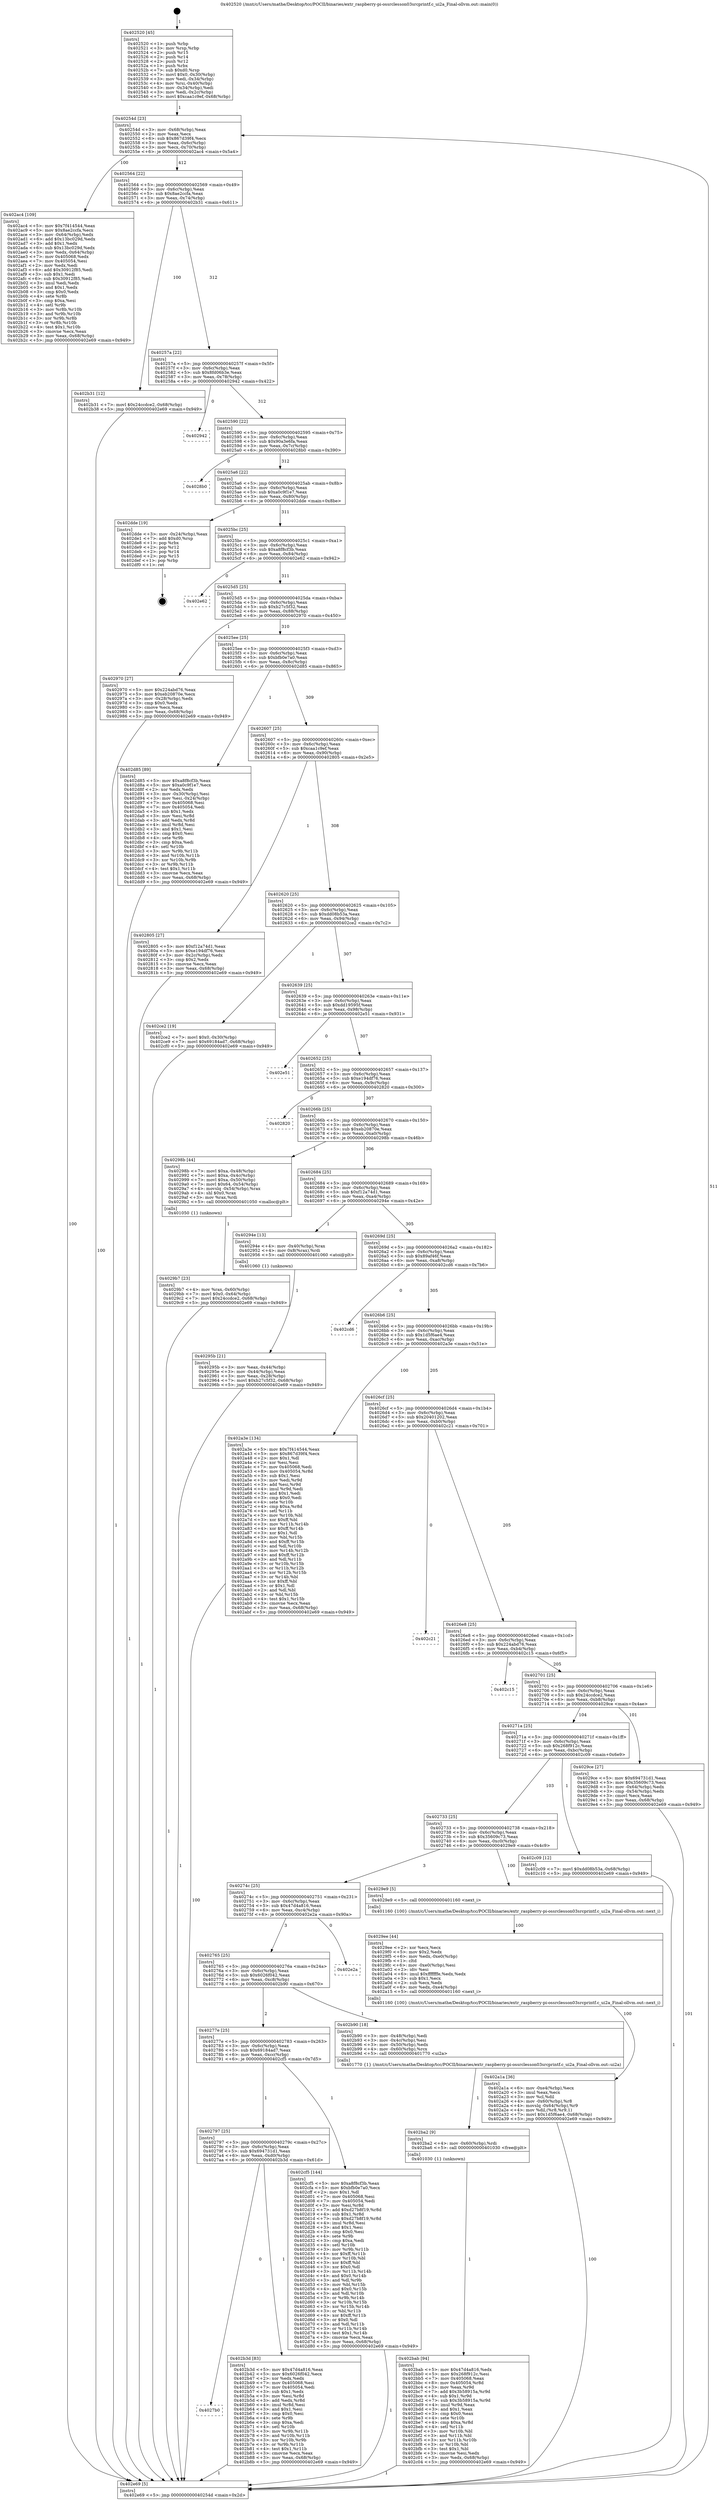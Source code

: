 digraph "0x402520" {
  label = "0x402520 (/mnt/c/Users/mathe/Desktop/tcc/POCII/binaries/extr_raspberry-pi-ossrclesson03srcprintf.c_ui2a_Final-ollvm.out::main(0))"
  labelloc = "t"
  node[shape=record]

  Entry [label="",width=0.3,height=0.3,shape=circle,fillcolor=black,style=filled]
  "0x40254d" [label="{
     0x40254d [23]\l
     | [instrs]\l
     &nbsp;&nbsp;0x40254d \<+3\>: mov -0x68(%rbp),%eax\l
     &nbsp;&nbsp;0x402550 \<+2\>: mov %eax,%ecx\l
     &nbsp;&nbsp;0x402552 \<+6\>: sub $0x867d39f4,%ecx\l
     &nbsp;&nbsp;0x402558 \<+3\>: mov %eax,-0x6c(%rbp)\l
     &nbsp;&nbsp;0x40255b \<+3\>: mov %ecx,-0x70(%rbp)\l
     &nbsp;&nbsp;0x40255e \<+6\>: je 0000000000402ac4 \<main+0x5a4\>\l
  }"]
  "0x402ac4" [label="{
     0x402ac4 [109]\l
     | [instrs]\l
     &nbsp;&nbsp;0x402ac4 \<+5\>: mov $0x7f414544,%eax\l
     &nbsp;&nbsp;0x402ac9 \<+5\>: mov $0x8ae2ccfa,%ecx\l
     &nbsp;&nbsp;0x402ace \<+3\>: mov -0x64(%rbp),%edx\l
     &nbsp;&nbsp;0x402ad1 \<+6\>: add $0x13bc029d,%edx\l
     &nbsp;&nbsp;0x402ad7 \<+3\>: add $0x1,%edx\l
     &nbsp;&nbsp;0x402ada \<+6\>: sub $0x13bc029d,%edx\l
     &nbsp;&nbsp;0x402ae0 \<+3\>: mov %edx,-0x64(%rbp)\l
     &nbsp;&nbsp;0x402ae3 \<+7\>: mov 0x405068,%edx\l
     &nbsp;&nbsp;0x402aea \<+7\>: mov 0x405054,%esi\l
     &nbsp;&nbsp;0x402af1 \<+2\>: mov %edx,%edi\l
     &nbsp;&nbsp;0x402af3 \<+6\>: add $0x30912f85,%edi\l
     &nbsp;&nbsp;0x402af9 \<+3\>: sub $0x1,%edi\l
     &nbsp;&nbsp;0x402afc \<+6\>: sub $0x30912f85,%edi\l
     &nbsp;&nbsp;0x402b02 \<+3\>: imul %edi,%edx\l
     &nbsp;&nbsp;0x402b05 \<+3\>: and $0x1,%edx\l
     &nbsp;&nbsp;0x402b08 \<+3\>: cmp $0x0,%edx\l
     &nbsp;&nbsp;0x402b0b \<+4\>: sete %r8b\l
     &nbsp;&nbsp;0x402b0f \<+3\>: cmp $0xa,%esi\l
     &nbsp;&nbsp;0x402b12 \<+4\>: setl %r9b\l
     &nbsp;&nbsp;0x402b16 \<+3\>: mov %r8b,%r10b\l
     &nbsp;&nbsp;0x402b19 \<+3\>: and %r9b,%r10b\l
     &nbsp;&nbsp;0x402b1c \<+3\>: xor %r9b,%r8b\l
     &nbsp;&nbsp;0x402b1f \<+3\>: or %r8b,%r10b\l
     &nbsp;&nbsp;0x402b22 \<+4\>: test $0x1,%r10b\l
     &nbsp;&nbsp;0x402b26 \<+3\>: cmovne %ecx,%eax\l
     &nbsp;&nbsp;0x402b29 \<+3\>: mov %eax,-0x68(%rbp)\l
     &nbsp;&nbsp;0x402b2c \<+5\>: jmp 0000000000402e69 \<main+0x949\>\l
  }"]
  "0x402564" [label="{
     0x402564 [22]\l
     | [instrs]\l
     &nbsp;&nbsp;0x402564 \<+5\>: jmp 0000000000402569 \<main+0x49\>\l
     &nbsp;&nbsp;0x402569 \<+3\>: mov -0x6c(%rbp),%eax\l
     &nbsp;&nbsp;0x40256c \<+5\>: sub $0x8ae2ccfa,%eax\l
     &nbsp;&nbsp;0x402571 \<+3\>: mov %eax,-0x74(%rbp)\l
     &nbsp;&nbsp;0x402574 \<+6\>: je 0000000000402b31 \<main+0x611\>\l
  }"]
  Exit [label="",width=0.3,height=0.3,shape=circle,fillcolor=black,style=filled,peripheries=2]
  "0x402b31" [label="{
     0x402b31 [12]\l
     | [instrs]\l
     &nbsp;&nbsp;0x402b31 \<+7\>: movl $0x24ccdce2,-0x68(%rbp)\l
     &nbsp;&nbsp;0x402b38 \<+5\>: jmp 0000000000402e69 \<main+0x949\>\l
  }"]
  "0x40257a" [label="{
     0x40257a [22]\l
     | [instrs]\l
     &nbsp;&nbsp;0x40257a \<+5\>: jmp 000000000040257f \<main+0x5f\>\l
     &nbsp;&nbsp;0x40257f \<+3\>: mov -0x6c(%rbp),%eax\l
     &nbsp;&nbsp;0x402582 \<+5\>: sub $0x8fd06b3e,%eax\l
     &nbsp;&nbsp;0x402587 \<+3\>: mov %eax,-0x78(%rbp)\l
     &nbsp;&nbsp;0x40258a \<+6\>: je 0000000000402942 \<main+0x422\>\l
  }"]
  "0x402bab" [label="{
     0x402bab [94]\l
     | [instrs]\l
     &nbsp;&nbsp;0x402bab \<+5\>: mov $0x47d4a816,%edx\l
     &nbsp;&nbsp;0x402bb0 \<+5\>: mov $0x268f912c,%esi\l
     &nbsp;&nbsp;0x402bb5 \<+7\>: mov 0x405068,%eax\l
     &nbsp;&nbsp;0x402bbc \<+8\>: mov 0x405054,%r8d\l
     &nbsp;&nbsp;0x402bc4 \<+3\>: mov %eax,%r9d\l
     &nbsp;&nbsp;0x402bc7 \<+7\>: add $0x3b58915a,%r9d\l
     &nbsp;&nbsp;0x402bce \<+4\>: sub $0x1,%r9d\l
     &nbsp;&nbsp;0x402bd2 \<+7\>: sub $0x3b58915a,%r9d\l
     &nbsp;&nbsp;0x402bd9 \<+4\>: imul %r9d,%eax\l
     &nbsp;&nbsp;0x402bdd \<+3\>: and $0x1,%eax\l
     &nbsp;&nbsp;0x402be0 \<+3\>: cmp $0x0,%eax\l
     &nbsp;&nbsp;0x402be3 \<+4\>: sete %r10b\l
     &nbsp;&nbsp;0x402be7 \<+4\>: cmp $0xa,%r8d\l
     &nbsp;&nbsp;0x402beb \<+4\>: setl %r11b\l
     &nbsp;&nbsp;0x402bef \<+3\>: mov %r10b,%bl\l
     &nbsp;&nbsp;0x402bf2 \<+3\>: and %r11b,%bl\l
     &nbsp;&nbsp;0x402bf5 \<+3\>: xor %r11b,%r10b\l
     &nbsp;&nbsp;0x402bf8 \<+3\>: or %r10b,%bl\l
     &nbsp;&nbsp;0x402bfb \<+3\>: test $0x1,%bl\l
     &nbsp;&nbsp;0x402bfe \<+3\>: cmovne %esi,%edx\l
     &nbsp;&nbsp;0x402c01 \<+3\>: mov %edx,-0x68(%rbp)\l
     &nbsp;&nbsp;0x402c04 \<+5\>: jmp 0000000000402e69 \<main+0x949\>\l
  }"]
  "0x402942" [label="{
     0x402942\l
  }", style=dashed]
  "0x402590" [label="{
     0x402590 [22]\l
     | [instrs]\l
     &nbsp;&nbsp;0x402590 \<+5\>: jmp 0000000000402595 \<main+0x75\>\l
     &nbsp;&nbsp;0x402595 \<+3\>: mov -0x6c(%rbp),%eax\l
     &nbsp;&nbsp;0x402598 \<+5\>: sub $0x90a3e6fa,%eax\l
     &nbsp;&nbsp;0x40259d \<+3\>: mov %eax,-0x7c(%rbp)\l
     &nbsp;&nbsp;0x4025a0 \<+6\>: je 00000000004028b0 \<main+0x390\>\l
  }"]
  "0x402ba2" [label="{
     0x402ba2 [9]\l
     | [instrs]\l
     &nbsp;&nbsp;0x402ba2 \<+4\>: mov -0x60(%rbp),%rdi\l
     &nbsp;&nbsp;0x402ba6 \<+5\>: call 0000000000401030 \<free@plt\>\l
     | [calls]\l
     &nbsp;&nbsp;0x401030 \{1\} (unknown)\l
  }"]
  "0x4028b0" [label="{
     0x4028b0\l
  }", style=dashed]
  "0x4025a6" [label="{
     0x4025a6 [22]\l
     | [instrs]\l
     &nbsp;&nbsp;0x4025a6 \<+5\>: jmp 00000000004025ab \<main+0x8b\>\l
     &nbsp;&nbsp;0x4025ab \<+3\>: mov -0x6c(%rbp),%eax\l
     &nbsp;&nbsp;0x4025ae \<+5\>: sub $0xa0c9f1e7,%eax\l
     &nbsp;&nbsp;0x4025b3 \<+3\>: mov %eax,-0x80(%rbp)\l
     &nbsp;&nbsp;0x4025b6 \<+6\>: je 0000000000402dde \<main+0x8be\>\l
  }"]
  "0x4027b0" [label="{
     0x4027b0\l
  }", style=dashed]
  "0x402dde" [label="{
     0x402dde [19]\l
     | [instrs]\l
     &nbsp;&nbsp;0x402dde \<+3\>: mov -0x24(%rbp),%eax\l
     &nbsp;&nbsp;0x402de1 \<+7\>: add $0xd0,%rsp\l
     &nbsp;&nbsp;0x402de8 \<+1\>: pop %rbx\l
     &nbsp;&nbsp;0x402de9 \<+2\>: pop %r12\l
     &nbsp;&nbsp;0x402deb \<+2\>: pop %r14\l
     &nbsp;&nbsp;0x402ded \<+2\>: pop %r15\l
     &nbsp;&nbsp;0x402def \<+1\>: pop %rbp\l
     &nbsp;&nbsp;0x402df0 \<+1\>: ret\l
  }"]
  "0x4025bc" [label="{
     0x4025bc [25]\l
     | [instrs]\l
     &nbsp;&nbsp;0x4025bc \<+5\>: jmp 00000000004025c1 \<main+0xa1\>\l
     &nbsp;&nbsp;0x4025c1 \<+3\>: mov -0x6c(%rbp),%eax\l
     &nbsp;&nbsp;0x4025c4 \<+5\>: sub $0xa8f8cf3b,%eax\l
     &nbsp;&nbsp;0x4025c9 \<+6\>: mov %eax,-0x84(%rbp)\l
     &nbsp;&nbsp;0x4025cf \<+6\>: je 0000000000402e62 \<main+0x942\>\l
  }"]
  "0x402b3d" [label="{
     0x402b3d [83]\l
     | [instrs]\l
     &nbsp;&nbsp;0x402b3d \<+5\>: mov $0x47d4a816,%eax\l
     &nbsp;&nbsp;0x402b42 \<+5\>: mov $0x6026f042,%ecx\l
     &nbsp;&nbsp;0x402b47 \<+2\>: xor %edx,%edx\l
     &nbsp;&nbsp;0x402b49 \<+7\>: mov 0x405068,%esi\l
     &nbsp;&nbsp;0x402b50 \<+7\>: mov 0x405054,%edi\l
     &nbsp;&nbsp;0x402b57 \<+3\>: sub $0x1,%edx\l
     &nbsp;&nbsp;0x402b5a \<+3\>: mov %esi,%r8d\l
     &nbsp;&nbsp;0x402b5d \<+3\>: add %edx,%r8d\l
     &nbsp;&nbsp;0x402b60 \<+4\>: imul %r8d,%esi\l
     &nbsp;&nbsp;0x402b64 \<+3\>: and $0x1,%esi\l
     &nbsp;&nbsp;0x402b67 \<+3\>: cmp $0x0,%esi\l
     &nbsp;&nbsp;0x402b6a \<+4\>: sete %r9b\l
     &nbsp;&nbsp;0x402b6e \<+3\>: cmp $0xa,%edi\l
     &nbsp;&nbsp;0x402b71 \<+4\>: setl %r10b\l
     &nbsp;&nbsp;0x402b75 \<+3\>: mov %r9b,%r11b\l
     &nbsp;&nbsp;0x402b78 \<+3\>: and %r10b,%r11b\l
     &nbsp;&nbsp;0x402b7b \<+3\>: xor %r10b,%r9b\l
     &nbsp;&nbsp;0x402b7e \<+3\>: or %r9b,%r11b\l
     &nbsp;&nbsp;0x402b81 \<+4\>: test $0x1,%r11b\l
     &nbsp;&nbsp;0x402b85 \<+3\>: cmovne %ecx,%eax\l
     &nbsp;&nbsp;0x402b88 \<+3\>: mov %eax,-0x68(%rbp)\l
     &nbsp;&nbsp;0x402b8b \<+5\>: jmp 0000000000402e69 \<main+0x949\>\l
  }"]
  "0x402e62" [label="{
     0x402e62\l
  }", style=dashed]
  "0x4025d5" [label="{
     0x4025d5 [25]\l
     | [instrs]\l
     &nbsp;&nbsp;0x4025d5 \<+5\>: jmp 00000000004025da \<main+0xba\>\l
     &nbsp;&nbsp;0x4025da \<+3\>: mov -0x6c(%rbp),%eax\l
     &nbsp;&nbsp;0x4025dd \<+5\>: sub $0xb27c5f32,%eax\l
     &nbsp;&nbsp;0x4025e2 \<+6\>: mov %eax,-0x88(%rbp)\l
     &nbsp;&nbsp;0x4025e8 \<+6\>: je 0000000000402970 \<main+0x450\>\l
  }"]
  "0x402797" [label="{
     0x402797 [25]\l
     | [instrs]\l
     &nbsp;&nbsp;0x402797 \<+5\>: jmp 000000000040279c \<main+0x27c\>\l
     &nbsp;&nbsp;0x40279c \<+3\>: mov -0x6c(%rbp),%eax\l
     &nbsp;&nbsp;0x40279f \<+5\>: sub $0x694731d1,%eax\l
     &nbsp;&nbsp;0x4027a4 \<+6\>: mov %eax,-0xd0(%rbp)\l
     &nbsp;&nbsp;0x4027aa \<+6\>: je 0000000000402b3d \<main+0x61d\>\l
  }"]
  "0x402970" [label="{
     0x402970 [27]\l
     | [instrs]\l
     &nbsp;&nbsp;0x402970 \<+5\>: mov $0x224abd76,%eax\l
     &nbsp;&nbsp;0x402975 \<+5\>: mov $0xeb20870e,%ecx\l
     &nbsp;&nbsp;0x40297a \<+3\>: mov -0x28(%rbp),%edx\l
     &nbsp;&nbsp;0x40297d \<+3\>: cmp $0x0,%edx\l
     &nbsp;&nbsp;0x402980 \<+3\>: cmove %ecx,%eax\l
     &nbsp;&nbsp;0x402983 \<+3\>: mov %eax,-0x68(%rbp)\l
     &nbsp;&nbsp;0x402986 \<+5\>: jmp 0000000000402e69 \<main+0x949\>\l
  }"]
  "0x4025ee" [label="{
     0x4025ee [25]\l
     | [instrs]\l
     &nbsp;&nbsp;0x4025ee \<+5\>: jmp 00000000004025f3 \<main+0xd3\>\l
     &nbsp;&nbsp;0x4025f3 \<+3\>: mov -0x6c(%rbp),%eax\l
     &nbsp;&nbsp;0x4025f6 \<+5\>: sub $0xbfb0e7a0,%eax\l
     &nbsp;&nbsp;0x4025fb \<+6\>: mov %eax,-0x8c(%rbp)\l
     &nbsp;&nbsp;0x402601 \<+6\>: je 0000000000402d85 \<main+0x865\>\l
  }"]
  "0x402cf5" [label="{
     0x402cf5 [144]\l
     | [instrs]\l
     &nbsp;&nbsp;0x402cf5 \<+5\>: mov $0xa8f8cf3b,%eax\l
     &nbsp;&nbsp;0x402cfa \<+5\>: mov $0xbfb0e7a0,%ecx\l
     &nbsp;&nbsp;0x402cff \<+2\>: mov $0x1,%dl\l
     &nbsp;&nbsp;0x402d01 \<+7\>: mov 0x405068,%esi\l
     &nbsp;&nbsp;0x402d08 \<+7\>: mov 0x405054,%edi\l
     &nbsp;&nbsp;0x402d0f \<+3\>: mov %esi,%r8d\l
     &nbsp;&nbsp;0x402d12 \<+7\>: add $0xd27b8f19,%r8d\l
     &nbsp;&nbsp;0x402d19 \<+4\>: sub $0x1,%r8d\l
     &nbsp;&nbsp;0x402d1d \<+7\>: sub $0xd27b8f19,%r8d\l
     &nbsp;&nbsp;0x402d24 \<+4\>: imul %r8d,%esi\l
     &nbsp;&nbsp;0x402d28 \<+3\>: and $0x1,%esi\l
     &nbsp;&nbsp;0x402d2b \<+3\>: cmp $0x0,%esi\l
     &nbsp;&nbsp;0x402d2e \<+4\>: sete %r9b\l
     &nbsp;&nbsp;0x402d32 \<+3\>: cmp $0xa,%edi\l
     &nbsp;&nbsp;0x402d35 \<+4\>: setl %r10b\l
     &nbsp;&nbsp;0x402d39 \<+3\>: mov %r9b,%r11b\l
     &nbsp;&nbsp;0x402d3c \<+4\>: xor $0xff,%r11b\l
     &nbsp;&nbsp;0x402d40 \<+3\>: mov %r10b,%bl\l
     &nbsp;&nbsp;0x402d43 \<+3\>: xor $0xff,%bl\l
     &nbsp;&nbsp;0x402d46 \<+3\>: xor $0x0,%dl\l
     &nbsp;&nbsp;0x402d49 \<+3\>: mov %r11b,%r14b\l
     &nbsp;&nbsp;0x402d4c \<+4\>: and $0x0,%r14b\l
     &nbsp;&nbsp;0x402d50 \<+3\>: and %dl,%r9b\l
     &nbsp;&nbsp;0x402d53 \<+3\>: mov %bl,%r15b\l
     &nbsp;&nbsp;0x402d56 \<+4\>: and $0x0,%r15b\l
     &nbsp;&nbsp;0x402d5a \<+3\>: and %dl,%r10b\l
     &nbsp;&nbsp;0x402d5d \<+3\>: or %r9b,%r14b\l
     &nbsp;&nbsp;0x402d60 \<+3\>: or %r10b,%r15b\l
     &nbsp;&nbsp;0x402d63 \<+3\>: xor %r15b,%r14b\l
     &nbsp;&nbsp;0x402d66 \<+3\>: or %bl,%r11b\l
     &nbsp;&nbsp;0x402d69 \<+4\>: xor $0xff,%r11b\l
     &nbsp;&nbsp;0x402d6d \<+3\>: or $0x0,%dl\l
     &nbsp;&nbsp;0x402d70 \<+3\>: and %dl,%r11b\l
     &nbsp;&nbsp;0x402d73 \<+3\>: or %r11b,%r14b\l
     &nbsp;&nbsp;0x402d76 \<+4\>: test $0x1,%r14b\l
     &nbsp;&nbsp;0x402d7a \<+3\>: cmovne %ecx,%eax\l
     &nbsp;&nbsp;0x402d7d \<+3\>: mov %eax,-0x68(%rbp)\l
     &nbsp;&nbsp;0x402d80 \<+5\>: jmp 0000000000402e69 \<main+0x949\>\l
  }"]
  "0x402d85" [label="{
     0x402d85 [89]\l
     | [instrs]\l
     &nbsp;&nbsp;0x402d85 \<+5\>: mov $0xa8f8cf3b,%eax\l
     &nbsp;&nbsp;0x402d8a \<+5\>: mov $0xa0c9f1e7,%ecx\l
     &nbsp;&nbsp;0x402d8f \<+2\>: xor %edx,%edx\l
     &nbsp;&nbsp;0x402d91 \<+3\>: mov -0x30(%rbp),%esi\l
     &nbsp;&nbsp;0x402d94 \<+3\>: mov %esi,-0x24(%rbp)\l
     &nbsp;&nbsp;0x402d97 \<+7\>: mov 0x405068,%esi\l
     &nbsp;&nbsp;0x402d9e \<+7\>: mov 0x405054,%edi\l
     &nbsp;&nbsp;0x402da5 \<+3\>: sub $0x1,%edx\l
     &nbsp;&nbsp;0x402da8 \<+3\>: mov %esi,%r8d\l
     &nbsp;&nbsp;0x402dab \<+3\>: add %edx,%r8d\l
     &nbsp;&nbsp;0x402dae \<+4\>: imul %r8d,%esi\l
     &nbsp;&nbsp;0x402db2 \<+3\>: and $0x1,%esi\l
     &nbsp;&nbsp;0x402db5 \<+3\>: cmp $0x0,%esi\l
     &nbsp;&nbsp;0x402db8 \<+4\>: sete %r9b\l
     &nbsp;&nbsp;0x402dbc \<+3\>: cmp $0xa,%edi\l
     &nbsp;&nbsp;0x402dbf \<+4\>: setl %r10b\l
     &nbsp;&nbsp;0x402dc3 \<+3\>: mov %r9b,%r11b\l
     &nbsp;&nbsp;0x402dc6 \<+3\>: and %r10b,%r11b\l
     &nbsp;&nbsp;0x402dc9 \<+3\>: xor %r10b,%r9b\l
     &nbsp;&nbsp;0x402dcc \<+3\>: or %r9b,%r11b\l
     &nbsp;&nbsp;0x402dcf \<+4\>: test $0x1,%r11b\l
     &nbsp;&nbsp;0x402dd3 \<+3\>: cmovne %ecx,%eax\l
     &nbsp;&nbsp;0x402dd6 \<+3\>: mov %eax,-0x68(%rbp)\l
     &nbsp;&nbsp;0x402dd9 \<+5\>: jmp 0000000000402e69 \<main+0x949\>\l
  }"]
  "0x402607" [label="{
     0x402607 [25]\l
     | [instrs]\l
     &nbsp;&nbsp;0x402607 \<+5\>: jmp 000000000040260c \<main+0xec\>\l
     &nbsp;&nbsp;0x40260c \<+3\>: mov -0x6c(%rbp),%eax\l
     &nbsp;&nbsp;0x40260f \<+5\>: sub $0xcaa1c9ef,%eax\l
     &nbsp;&nbsp;0x402614 \<+6\>: mov %eax,-0x90(%rbp)\l
     &nbsp;&nbsp;0x40261a \<+6\>: je 0000000000402805 \<main+0x2e5\>\l
  }"]
  "0x40277e" [label="{
     0x40277e [25]\l
     | [instrs]\l
     &nbsp;&nbsp;0x40277e \<+5\>: jmp 0000000000402783 \<main+0x263\>\l
     &nbsp;&nbsp;0x402783 \<+3\>: mov -0x6c(%rbp),%eax\l
     &nbsp;&nbsp;0x402786 \<+5\>: sub $0x69184ad7,%eax\l
     &nbsp;&nbsp;0x40278b \<+6\>: mov %eax,-0xcc(%rbp)\l
     &nbsp;&nbsp;0x402791 \<+6\>: je 0000000000402cf5 \<main+0x7d5\>\l
  }"]
  "0x402805" [label="{
     0x402805 [27]\l
     | [instrs]\l
     &nbsp;&nbsp;0x402805 \<+5\>: mov $0xf12a74d1,%eax\l
     &nbsp;&nbsp;0x40280a \<+5\>: mov $0xe194df76,%ecx\l
     &nbsp;&nbsp;0x40280f \<+3\>: mov -0x2c(%rbp),%edx\l
     &nbsp;&nbsp;0x402812 \<+3\>: cmp $0x2,%edx\l
     &nbsp;&nbsp;0x402815 \<+3\>: cmovne %ecx,%eax\l
     &nbsp;&nbsp;0x402818 \<+3\>: mov %eax,-0x68(%rbp)\l
     &nbsp;&nbsp;0x40281b \<+5\>: jmp 0000000000402e69 \<main+0x949\>\l
  }"]
  "0x402620" [label="{
     0x402620 [25]\l
     | [instrs]\l
     &nbsp;&nbsp;0x402620 \<+5\>: jmp 0000000000402625 \<main+0x105\>\l
     &nbsp;&nbsp;0x402625 \<+3\>: mov -0x6c(%rbp),%eax\l
     &nbsp;&nbsp;0x402628 \<+5\>: sub $0xdd08b53a,%eax\l
     &nbsp;&nbsp;0x40262d \<+6\>: mov %eax,-0x94(%rbp)\l
     &nbsp;&nbsp;0x402633 \<+6\>: je 0000000000402ce2 \<main+0x7c2\>\l
  }"]
  "0x402e69" [label="{
     0x402e69 [5]\l
     | [instrs]\l
     &nbsp;&nbsp;0x402e69 \<+5\>: jmp 000000000040254d \<main+0x2d\>\l
  }"]
  "0x402520" [label="{
     0x402520 [45]\l
     | [instrs]\l
     &nbsp;&nbsp;0x402520 \<+1\>: push %rbp\l
     &nbsp;&nbsp;0x402521 \<+3\>: mov %rsp,%rbp\l
     &nbsp;&nbsp;0x402524 \<+2\>: push %r15\l
     &nbsp;&nbsp;0x402526 \<+2\>: push %r14\l
     &nbsp;&nbsp;0x402528 \<+2\>: push %r12\l
     &nbsp;&nbsp;0x40252a \<+1\>: push %rbx\l
     &nbsp;&nbsp;0x40252b \<+7\>: sub $0xd0,%rsp\l
     &nbsp;&nbsp;0x402532 \<+7\>: movl $0x0,-0x30(%rbp)\l
     &nbsp;&nbsp;0x402539 \<+3\>: mov %edi,-0x34(%rbp)\l
     &nbsp;&nbsp;0x40253c \<+4\>: mov %rsi,-0x40(%rbp)\l
     &nbsp;&nbsp;0x402540 \<+3\>: mov -0x34(%rbp),%edi\l
     &nbsp;&nbsp;0x402543 \<+3\>: mov %edi,-0x2c(%rbp)\l
     &nbsp;&nbsp;0x402546 \<+7\>: movl $0xcaa1c9ef,-0x68(%rbp)\l
  }"]
  "0x402b90" [label="{
     0x402b90 [18]\l
     | [instrs]\l
     &nbsp;&nbsp;0x402b90 \<+3\>: mov -0x48(%rbp),%edi\l
     &nbsp;&nbsp;0x402b93 \<+3\>: mov -0x4c(%rbp),%esi\l
     &nbsp;&nbsp;0x402b96 \<+3\>: mov -0x50(%rbp),%edx\l
     &nbsp;&nbsp;0x402b99 \<+4\>: mov -0x60(%rbp),%rcx\l
     &nbsp;&nbsp;0x402b9d \<+5\>: call 0000000000401770 \<ui2a\>\l
     | [calls]\l
     &nbsp;&nbsp;0x401770 \{1\} (/mnt/c/Users/mathe/Desktop/tcc/POCII/binaries/extr_raspberry-pi-ossrclesson03srcprintf.c_ui2a_Final-ollvm.out::ui2a)\l
  }"]
  "0x402ce2" [label="{
     0x402ce2 [19]\l
     | [instrs]\l
     &nbsp;&nbsp;0x402ce2 \<+7\>: movl $0x0,-0x30(%rbp)\l
     &nbsp;&nbsp;0x402ce9 \<+7\>: movl $0x69184ad7,-0x68(%rbp)\l
     &nbsp;&nbsp;0x402cf0 \<+5\>: jmp 0000000000402e69 \<main+0x949\>\l
  }"]
  "0x402639" [label="{
     0x402639 [25]\l
     | [instrs]\l
     &nbsp;&nbsp;0x402639 \<+5\>: jmp 000000000040263e \<main+0x11e\>\l
     &nbsp;&nbsp;0x40263e \<+3\>: mov -0x6c(%rbp),%eax\l
     &nbsp;&nbsp;0x402641 \<+5\>: sub $0xdd19595f,%eax\l
     &nbsp;&nbsp;0x402646 \<+6\>: mov %eax,-0x98(%rbp)\l
     &nbsp;&nbsp;0x40264c \<+6\>: je 0000000000402e51 \<main+0x931\>\l
  }"]
  "0x402765" [label="{
     0x402765 [25]\l
     | [instrs]\l
     &nbsp;&nbsp;0x402765 \<+5\>: jmp 000000000040276a \<main+0x24a\>\l
     &nbsp;&nbsp;0x40276a \<+3\>: mov -0x6c(%rbp),%eax\l
     &nbsp;&nbsp;0x40276d \<+5\>: sub $0x6026f042,%eax\l
     &nbsp;&nbsp;0x402772 \<+6\>: mov %eax,-0xc8(%rbp)\l
     &nbsp;&nbsp;0x402778 \<+6\>: je 0000000000402b90 \<main+0x670\>\l
  }"]
  "0x402e51" [label="{
     0x402e51\l
  }", style=dashed]
  "0x402652" [label="{
     0x402652 [25]\l
     | [instrs]\l
     &nbsp;&nbsp;0x402652 \<+5\>: jmp 0000000000402657 \<main+0x137\>\l
     &nbsp;&nbsp;0x402657 \<+3\>: mov -0x6c(%rbp),%eax\l
     &nbsp;&nbsp;0x40265a \<+5\>: sub $0xe194df76,%eax\l
     &nbsp;&nbsp;0x40265f \<+6\>: mov %eax,-0x9c(%rbp)\l
     &nbsp;&nbsp;0x402665 \<+6\>: je 0000000000402820 \<main+0x300\>\l
  }"]
  "0x402e2a" [label="{
     0x402e2a\l
  }", style=dashed]
  "0x402820" [label="{
     0x402820\l
  }", style=dashed]
  "0x40266b" [label="{
     0x40266b [25]\l
     | [instrs]\l
     &nbsp;&nbsp;0x40266b \<+5\>: jmp 0000000000402670 \<main+0x150\>\l
     &nbsp;&nbsp;0x402670 \<+3\>: mov -0x6c(%rbp),%eax\l
     &nbsp;&nbsp;0x402673 \<+5\>: sub $0xeb20870e,%eax\l
     &nbsp;&nbsp;0x402678 \<+6\>: mov %eax,-0xa0(%rbp)\l
     &nbsp;&nbsp;0x40267e \<+6\>: je 000000000040298b \<main+0x46b\>\l
  }"]
  "0x402a1a" [label="{
     0x402a1a [36]\l
     | [instrs]\l
     &nbsp;&nbsp;0x402a1a \<+6\>: mov -0xe4(%rbp),%ecx\l
     &nbsp;&nbsp;0x402a20 \<+3\>: imul %eax,%ecx\l
     &nbsp;&nbsp;0x402a23 \<+3\>: mov %cl,%dil\l
     &nbsp;&nbsp;0x402a26 \<+4\>: mov -0x60(%rbp),%r8\l
     &nbsp;&nbsp;0x402a2a \<+4\>: movslq -0x64(%rbp),%r9\l
     &nbsp;&nbsp;0x402a2e \<+4\>: mov %dil,(%r8,%r9,1)\l
     &nbsp;&nbsp;0x402a32 \<+7\>: movl $0x1d5f6ae4,-0x68(%rbp)\l
     &nbsp;&nbsp;0x402a39 \<+5\>: jmp 0000000000402e69 \<main+0x949\>\l
  }"]
  "0x40298b" [label="{
     0x40298b [44]\l
     | [instrs]\l
     &nbsp;&nbsp;0x40298b \<+7\>: movl $0xa,-0x48(%rbp)\l
     &nbsp;&nbsp;0x402992 \<+7\>: movl $0xa,-0x4c(%rbp)\l
     &nbsp;&nbsp;0x402999 \<+7\>: movl $0xa,-0x50(%rbp)\l
     &nbsp;&nbsp;0x4029a0 \<+7\>: movl $0x64,-0x54(%rbp)\l
     &nbsp;&nbsp;0x4029a7 \<+4\>: movslq -0x54(%rbp),%rax\l
     &nbsp;&nbsp;0x4029ab \<+4\>: shl $0x0,%rax\l
     &nbsp;&nbsp;0x4029af \<+3\>: mov %rax,%rdi\l
     &nbsp;&nbsp;0x4029b2 \<+5\>: call 0000000000401050 \<malloc@plt\>\l
     | [calls]\l
     &nbsp;&nbsp;0x401050 \{1\} (unknown)\l
  }"]
  "0x402684" [label="{
     0x402684 [25]\l
     | [instrs]\l
     &nbsp;&nbsp;0x402684 \<+5\>: jmp 0000000000402689 \<main+0x169\>\l
     &nbsp;&nbsp;0x402689 \<+3\>: mov -0x6c(%rbp),%eax\l
     &nbsp;&nbsp;0x40268c \<+5\>: sub $0xf12a74d1,%eax\l
     &nbsp;&nbsp;0x402691 \<+6\>: mov %eax,-0xa4(%rbp)\l
     &nbsp;&nbsp;0x402697 \<+6\>: je 000000000040294e \<main+0x42e\>\l
  }"]
  "0x4029ee" [label="{
     0x4029ee [44]\l
     | [instrs]\l
     &nbsp;&nbsp;0x4029ee \<+2\>: xor %ecx,%ecx\l
     &nbsp;&nbsp;0x4029f0 \<+5\>: mov $0x2,%edx\l
     &nbsp;&nbsp;0x4029f5 \<+6\>: mov %edx,-0xe0(%rbp)\l
     &nbsp;&nbsp;0x4029fb \<+1\>: cltd\l
     &nbsp;&nbsp;0x4029fc \<+6\>: mov -0xe0(%rbp),%esi\l
     &nbsp;&nbsp;0x402a02 \<+2\>: idiv %esi\l
     &nbsp;&nbsp;0x402a04 \<+6\>: imul $0xfffffffe,%edx,%edx\l
     &nbsp;&nbsp;0x402a0a \<+3\>: sub $0x1,%ecx\l
     &nbsp;&nbsp;0x402a0d \<+2\>: sub %ecx,%edx\l
     &nbsp;&nbsp;0x402a0f \<+6\>: mov %edx,-0xe4(%rbp)\l
     &nbsp;&nbsp;0x402a15 \<+5\>: call 0000000000401160 \<next_i\>\l
     | [calls]\l
     &nbsp;&nbsp;0x401160 \{100\} (/mnt/c/Users/mathe/Desktop/tcc/POCII/binaries/extr_raspberry-pi-ossrclesson03srcprintf.c_ui2a_Final-ollvm.out::next_i)\l
  }"]
  "0x40294e" [label="{
     0x40294e [13]\l
     | [instrs]\l
     &nbsp;&nbsp;0x40294e \<+4\>: mov -0x40(%rbp),%rax\l
     &nbsp;&nbsp;0x402952 \<+4\>: mov 0x8(%rax),%rdi\l
     &nbsp;&nbsp;0x402956 \<+5\>: call 0000000000401060 \<atoi@plt\>\l
     | [calls]\l
     &nbsp;&nbsp;0x401060 \{1\} (unknown)\l
  }"]
  "0x40269d" [label="{
     0x40269d [25]\l
     | [instrs]\l
     &nbsp;&nbsp;0x40269d \<+5\>: jmp 00000000004026a2 \<main+0x182\>\l
     &nbsp;&nbsp;0x4026a2 \<+3\>: mov -0x6c(%rbp),%eax\l
     &nbsp;&nbsp;0x4026a5 \<+5\>: sub $0x89af46f,%eax\l
     &nbsp;&nbsp;0x4026aa \<+6\>: mov %eax,-0xa8(%rbp)\l
     &nbsp;&nbsp;0x4026b0 \<+6\>: je 0000000000402cd6 \<main+0x7b6\>\l
  }"]
  "0x40295b" [label="{
     0x40295b [21]\l
     | [instrs]\l
     &nbsp;&nbsp;0x40295b \<+3\>: mov %eax,-0x44(%rbp)\l
     &nbsp;&nbsp;0x40295e \<+3\>: mov -0x44(%rbp),%eax\l
     &nbsp;&nbsp;0x402961 \<+3\>: mov %eax,-0x28(%rbp)\l
     &nbsp;&nbsp;0x402964 \<+7\>: movl $0xb27c5f32,-0x68(%rbp)\l
     &nbsp;&nbsp;0x40296b \<+5\>: jmp 0000000000402e69 \<main+0x949\>\l
  }"]
  "0x4029b7" [label="{
     0x4029b7 [23]\l
     | [instrs]\l
     &nbsp;&nbsp;0x4029b7 \<+4\>: mov %rax,-0x60(%rbp)\l
     &nbsp;&nbsp;0x4029bb \<+7\>: movl $0x0,-0x64(%rbp)\l
     &nbsp;&nbsp;0x4029c2 \<+7\>: movl $0x24ccdce2,-0x68(%rbp)\l
     &nbsp;&nbsp;0x4029c9 \<+5\>: jmp 0000000000402e69 \<main+0x949\>\l
  }"]
  "0x40274c" [label="{
     0x40274c [25]\l
     | [instrs]\l
     &nbsp;&nbsp;0x40274c \<+5\>: jmp 0000000000402751 \<main+0x231\>\l
     &nbsp;&nbsp;0x402751 \<+3\>: mov -0x6c(%rbp),%eax\l
     &nbsp;&nbsp;0x402754 \<+5\>: sub $0x47d4a816,%eax\l
     &nbsp;&nbsp;0x402759 \<+6\>: mov %eax,-0xc4(%rbp)\l
     &nbsp;&nbsp;0x40275f \<+6\>: je 0000000000402e2a \<main+0x90a\>\l
  }"]
  "0x402cd6" [label="{
     0x402cd6\l
  }", style=dashed]
  "0x4026b6" [label="{
     0x4026b6 [25]\l
     | [instrs]\l
     &nbsp;&nbsp;0x4026b6 \<+5\>: jmp 00000000004026bb \<main+0x19b\>\l
     &nbsp;&nbsp;0x4026bb \<+3\>: mov -0x6c(%rbp),%eax\l
     &nbsp;&nbsp;0x4026be \<+5\>: sub $0x1d5f6ae4,%eax\l
     &nbsp;&nbsp;0x4026c3 \<+6\>: mov %eax,-0xac(%rbp)\l
     &nbsp;&nbsp;0x4026c9 \<+6\>: je 0000000000402a3e \<main+0x51e\>\l
  }"]
  "0x4029e9" [label="{
     0x4029e9 [5]\l
     | [instrs]\l
     &nbsp;&nbsp;0x4029e9 \<+5\>: call 0000000000401160 \<next_i\>\l
     | [calls]\l
     &nbsp;&nbsp;0x401160 \{100\} (/mnt/c/Users/mathe/Desktop/tcc/POCII/binaries/extr_raspberry-pi-ossrclesson03srcprintf.c_ui2a_Final-ollvm.out::next_i)\l
  }"]
  "0x402a3e" [label="{
     0x402a3e [134]\l
     | [instrs]\l
     &nbsp;&nbsp;0x402a3e \<+5\>: mov $0x7f414544,%eax\l
     &nbsp;&nbsp;0x402a43 \<+5\>: mov $0x867d39f4,%ecx\l
     &nbsp;&nbsp;0x402a48 \<+2\>: mov $0x1,%dl\l
     &nbsp;&nbsp;0x402a4a \<+2\>: xor %esi,%esi\l
     &nbsp;&nbsp;0x402a4c \<+7\>: mov 0x405068,%edi\l
     &nbsp;&nbsp;0x402a53 \<+8\>: mov 0x405054,%r8d\l
     &nbsp;&nbsp;0x402a5b \<+3\>: sub $0x1,%esi\l
     &nbsp;&nbsp;0x402a5e \<+3\>: mov %edi,%r9d\l
     &nbsp;&nbsp;0x402a61 \<+3\>: add %esi,%r9d\l
     &nbsp;&nbsp;0x402a64 \<+4\>: imul %r9d,%edi\l
     &nbsp;&nbsp;0x402a68 \<+3\>: and $0x1,%edi\l
     &nbsp;&nbsp;0x402a6b \<+3\>: cmp $0x0,%edi\l
     &nbsp;&nbsp;0x402a6e \<+4\>: sete %r10b\l
     &nbsp;&nbsp;0x402a72 \<+4\>: cmp $0xa,%r8d\l
     &nbsp;&nbsp;0x402a76 \<+4\>: setl %r11b\l
     &nbsp;&nbsp;0x402a7a \<+3\>: mov %r10b,%bl\l
     &nbsp;&nbsp;0x402a7d \<+3\>: xor $0xff,%bl\l
     &nbsp;&nbsp;0x402a80 \<+3\>: mov %r11b,%r14b\l
     &nbsp;&nbsp;0x402a83 \<+4\>: xor $0xff,%r14b\l
     &nbsp;&nbsp;0x402a87 \<+3\>: xor $0x1,%dl\l
     &nbsp;&nbsp;0x402a8a \<+3\>: mov %bl,%r15b\l
     &nbsp;&nbsp;0x402a8d \<+4\>: and $0xff,%r15b\l
     &nbsp;&nbsp;0x402a91 \<+3\>: and %dl,%r10b\l
     &nbsp;&nbsp;0x402a94 \<+3\>: mov %r14b,%r12b\l
     &nbsp;&nbsp;0x402a97 \<+4\>: and $0xff,%r12b\l
     &nbsp;&nbsp;0x402a9b \<+3\>: and %dl,%r11b\l
     &nbsp;&nbsp;0x402a9e \<+3\>: or %r10b,%r15b\l
     &nbsp;&nbsp;0x402aa1 \<+3\>: or %r11b,%r12b\l
     &nbsp;&nbsp;0x402aa4 \<+3\>: xor %r12b,%r15b\l
     &nbsp;&nbsp;0x402aa7 \<+3\>: or %r14b,%bl\l
     &nbsp;&nbsp;0x402aaa \<+3\>: xor $0xff,%bl\l
     &nbsp;&nbsp;0x402aad \<+3\>: or $0x1,%dl\l
     &nbsp;&nbsp;0x402ab0 \<+2\>: and %dl,%bl\l
     &nbsp;&nbsp;0x402ab2 \<+3\>: or %bl,%r15b\l
     &nbsp;&nbsp;0x402ab5 \<+4\>: test $0x1,%r15b\l
     &nbsp;&nbsp;0x402ab9 \<+3\>: cmovne %ecx,%eax\l
     &nbsp;&nbsp;0x402abc \<+3\>: mov %eax,-0x68(%rbp)\l
     &nbsp;&nbsp;0x402abf \<+5\>: jmp 0000000000402e69 \<main+0x949\>\l
  }"]
  "0x4026cf" [label="{
     0x4026cf [25]\l
     | [instrs]\l
     &nbsp;&nbsp;0x4026cf \<+5\>: jmp 00000000004026d4 \<main+0x1b4\>\l
     &nbsp;&nbsp;0x4026d4 \<+3\>: mov -0x6c(%rbp),%eax\l
     &nbsp;&nbsp;0x4026d7 \<+5\>: sub $0x20401202,%eax\l
     &nbsp;&nbsp;0x4026dc \<+6\>: mov %eax,-0xb0(%rbp)\l
     &nbsp;&nbsp;0x4026e2 \<+6\>: je 0000000000402c21 \<main+0x701\>\l
  }"]
  "0x402733" [label="{
     0x402733 [25]\l
     | [instrs]\l
     &nbsp;&nbsp;0x402733 \<+5\>: jmp 0000000000402738 \<main+0x218\>\l
     &nbsp;&nbsp;0x402738 \<+3\>: mov -0x6c(%rbp),%eax\l
     &nbsp;&nbsp;0x40273b \<+5\>: sub $0x35609c73,%eax\l
     &nbsp;&nbsp;0x402740 \<+6\>: mov %eax,-0xc0(%rbp)\l
     &nbsp;&nbsp;0x402746 \<+6\>: je 00000000004029e9 \<main+0x4c9\>\l
  }"]
  "0x402c21" [label="{
     0x402c21\l
  }", style=dashed]
  "0x4026e8" [label="{
     0x4026e8 [25]\l
     | [instrs]\l
     &nbsp;&nbsp;0x4026e8 \<+5\>: jmp 00000000004026ed \<main+0x1cd\>\l
     &nbsp;&nbsp;0x4026ed \<+3\>: mov -0x6c(%rbp),%eax\l
     &nbsp;&nbsp;0x4026f0 \<+5\>: sub $0x224abd76,%eax\l
     &nbsp;&nbsp;0x4026f5 \<+6\>: mov %eax,-0xb4(%rbp)\l
     &nbsp;&nbsp;0x4026fb \<+6\>: je 0000000000402c15 \<main+0x6f5\>\l
  }"]
  "0x402c09" [label="{
     0x402c09 [12]\l
     | [instrs]\l
     &nbsp;&nbsp;0x402c09 \<+7\>: movl $0xdd08b53a,-0x68(%rbp)\l
     &nbsp;&nbsp;0x402c10 \<+5\>: jmp 0000000000402e69 \<main+0x949\>\l
  }"]
  "0x402c15" [label="{
     0x402c15\l
  }", style=dashed]
  "0x402701" [label="{
     0x402701 [25]\l
     | [instrs]\l
     &nbsp;&nbsp;0x402701 \<+5\>: jmp 0000000000402706 \<main+0x1e6\>\l
     &nbsp;&nbsp;0x402706 \<+3\>: mov -0x6c(%rbp),%eax\l
     &nbsp;&nbsp;0x402709 \<+5\>: sub $0x24ccdce2,%eax\l
     &nbsp;&nbsp;0x40270e \<+6\>: mov %eax,-0xb8(%rbp)\l
     &nbsp;&nbsp;0x402714 \<+6\>: je 00000000004029ce \<main+0x4ae\>\l
  }"]
  "0x40271a" [label="{
     0x40271a [25]\l
     | [instrs]\l
     &nbsp;&nbsp;0x40271a \<+5\>: jmp 000000000040271f \<main+0x1ff\>\l
     &nbsp;&nbsp;0x40271f \<+3\>: mov -0x6c(%rbp),%eax\l
     &nbsp;&nbsp;0x402722 \<+5\>: sub $0x268f912c,%eax\l
     &nbsp;&nbsp;0x402727 \<+6\>: mov %eax,-0xbc(%rbp)\l
     &nbsp;&nbsp;0x40272d \<+6\>: je 0000000000402c09 \<main+0x6e9\>\l
  }"]
  "0x4029ce" [label="{
     0x4029ce [27]\l
     | [instrs]\l
     &nbsp;&nbsp;0x4029ce \<+5\>: mov $0x694731d1,%eax\l
     &nbsp;&nbsp;0x4029d3 \<+5\>: mov $0x35609c73,%ecx\l
     &nbsp;&nbsp;0x4029d8 \<+3\>: mov -0x64(%rbp),%edx\l
     &nbsp;&nbsp;0x4029db \<+3\>: cmp -0x54(%rbp),%edx\l
     &nbsp;&nbsp;0x4029de \<+3\>: cmovl %ecx,%eax\l
     &nbsp;&nbsp;0x4029e1 \<+3\>: mov %eax,-0x68(%rbp)\l
     &nbsp;&nbsp;0x4029e4 \<+5\>: jmp 0000000000402e69 \<main+0x949\>\l
  }"]
  Entry -> "0x402520" [label=" 1"]
  "0x40254d" -> "0x402ac4" [label=" 100"]
  "0x40254d" -> "0x402564" [label=" 412"]
  "0x402dde" -> Exit [label=" 1"]
  "0x402564" -> "0x402b31" [label=" 100"]
  "0x402564" -> "0x40257a" [label=" 312"]
  "0x402d85" -> "0x402e69" [label=" 1"]
  "0x40257a" -> "0x402942" [label=" 0"]
  "0x40257a" -> "0x402590" [label=" 312"]
  "0x402cf5" -> "0x402e69" [label=" 1"]
  "0x402590" -> "0x4028b0" [label=" 0"]
  "0x402590" -> "0x4025a6" [label=" 312"]
  "0x402ce2" -> "0x402e69" [label=" 1"]
  "0x4025a6" -> "0x402dde" [label=" 1"]
  "0x4025a6" -> "0x4025bc" [label=" 311"]
  "0x402c09" -> "0x402e69" [label=" 1"]
  "0x4025bc" -> "0x402e62" [label=" 0"]
  "0x4025bc" -> "0x4025d5" [label=" 311"]
  "0x402bab" -> "0x402e69" [label=" 1"]
  "0x4025d5" -> "0x402970" [label=" 1"]
  "0x4025d5" -> "0x4025ee" [label=" 310"]
  "0x402b90" -> "0x402ba2" [label=" 1"]
  "0x4025ee" -> "0x402d85" [label=" 1"]
  "0x4025ee" -> "0x402607" [label=" 309"]
  "0x402b3d" -> "0x402e69" [label=" 1"]
  "0x402607" -> "0x402805" [label=" 1"]
  "0x402607" -> "0x402620" [label=" 308"]
  "0x402805" -> "0x402e69" [label=" 1"]
  "0x402520" -> "0x40254d" [label=" 1"]
  "0x402e69" -> "0x40254d" [label=" 511"]
  "0x402797" -> "0x402b3d" [label=" 1"]
  "0x402620" -> "0x402ce2" [label=" 1"]
  "0x402620" -> "0x402639" [label=" 307"]
  "0x402ba2" -> "0x402bab" [label=" 1"]
  "0x402639" -> "0x402e51" [label=" 0"]
  "0x402639" -> "0x402652" [label=" 307"]
  "0x40277e" -> "0x402cf5" [label=" 1"]
  "0x402652" -> "0x402820" [label=" 0"]
  "0x402652" -> "0x40266b" [label=" 307"]
  "0x402797" -> "0x4027b0" [label=" 0"]
  "0x40266b" -> "0x40298b" [label=" 1"]
  "0x40266b" -> "0x402684" [label=" 306"]
  "0x402765" -> "0x402b90" [label=" 1"]
  "0x402684" -> "0x40294e" [label=" 1"]
  "0x402684" -> "0x40269d" [label=" 305"]
  "0x40294e" -> "0x40295b" [label=" 1"]
  "0x40295b" -> "0x402e69" [label=" 1"]
  "0x402970" -> "0x402e69" [label=" 1"]
  "0x40298b" -> "0x4029b7" [label=" 1"]
  "0x4029b7" -> "0x402e69" [label=" 1"]
  "0x40277e" -> "0x402797" [label=" 1"]
  "0x40269d" -> "0x402cd6" [label=" 0"]
  "0x40269d" -> "0x4026b6" [label=" 305"]
  "0x40274c" -> "0x402765" [label=" 3"]
  "0x4026b6" -> "0x402a3e" [label=" 100"]
  "0x4026b6" -> "0x4026cf" [label=" 205"]
  "0x40274c" -> "0x402e2a" [label=" 0"]
  "0x4026cf" -> "0x402c21" [label=" 0"]
  "0x4026cf" -> "0x4026e8" [label=" 205"]
  "0x402b31" -> "0x402e69" [label=" 100"]
  "0x4026e8" -> "0x402c15" [label=" 0"]
  "0x4026e8" -> "0x402701" [label=" 205"]
  "0x402ac4" -> "0x402e69" [label=" 100"]
  "0x402701" -> "0x4029ce" [label=" 101"]
  "0x402701" -> "0x40271a" [label=" 104"]
  "0x4029ce" -> "0x402e69" [label=" 101"]
  "0x402a3e" -> "0x402e69" [label=" 100"]
  "0x40271a" -> "0x402c09" [label=" 1"]
  "0x40271a" -> "0x402733" [label=" 103"]
  "0x402765" -> "0x40277e" [label=" 2"]
  "0x402733" -> "0x4029e9" [label=" 100"]
  "0x402733" -> "0x40274c" [label=" 3"]
  "0x4029e9" -> "0x4029ee" [label=" 100"]
  "0x4029ee" -> "0x402a1a" [label=" 100"]
  "0x402a1a" -> "0x402e69" [label=" 100"]
}
